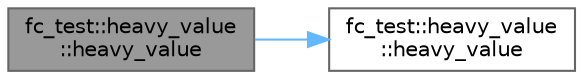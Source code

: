 digraph "fc_test::heavy_value::heavy_value"
{
 // LATEX_PDF_SIZE
  bgcolor="transparent";
  edge [fontname=Helvetica,fontsize=10,labelfontname=Helvetica,labelfontsize=10];
  node [fontname=Helvetica,fontsize=10,shape=box,height=0.2,width=0.4];
  rankdir="LR";
  Node1 [id="Node000001",label="fc_test::heavy_value\l::heavy_value",height=0.2,width=0.4,color="gray40", fillcolor="grey60", style="filled", fontcolor="black",tooltip=" "];
  Node1 -> Node2 [id="edge1_Node000001_Node000002",color="steelblue1",style="solid",tooltip=" "];
  Node2 [id="Node000002",label="fc_test::heavy_value\l::heavy_value",height=0.2,width=0.4,color="grey40", fillcolor="white", style="filled",URL="$structfc__test_1_1heavy__value.html#a062759b14c6b49b3125da6f3f1b8a36c",tooltip=" "];
}
